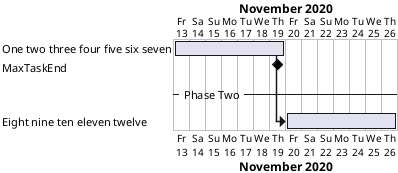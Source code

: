 {
  "sha1": "szp79qrv5rcvmgv9gkjiv2624b8cj35",
  "insertion": {
    "when": "2024-06-04T17:28:45.637Z",
    "url": "https://forum.plantuml.net/12433/how-to-increase-width-of-day-in-gantt-diagram?show=13714#c13714",
    "user": "plantuml@gmail.com"
  }
}
@startgantt
Labels on first column
Project starts 2020-11-13
[One two three four five six seven] lasts 7 days
[MaxTaskEnd] happens at [One two three four five six seven]'s end
-- Phase Two --
[Eight nine ten eleven twelve] lasts 7 days
[Eight nine ten eleven twelve] starts at [One two three four five six seven]'s end
@endgantt
